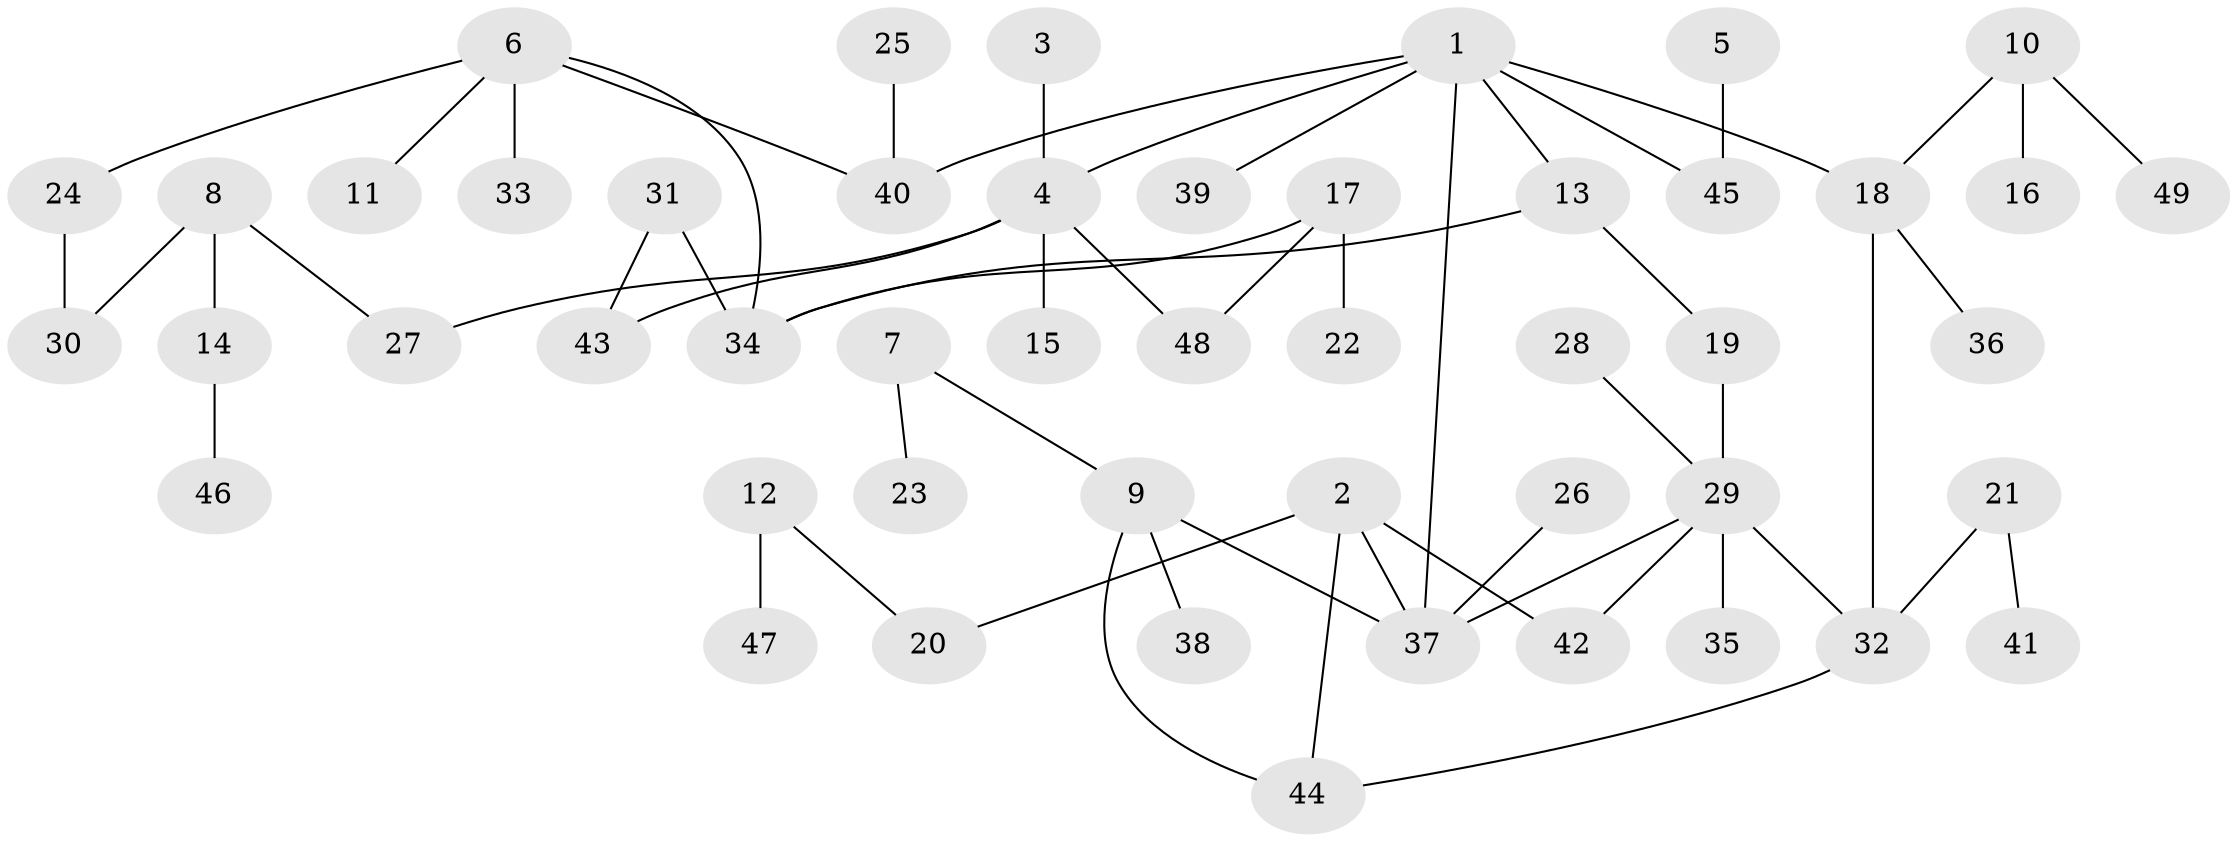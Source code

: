 // original degree distribution, {3: 0.12244897959183673, 7: 0.030612244897959183, 5: 0.030612244897959183, 4: 0.10204081632653061, 2: 0.25510204081632654, 1: 0.4489795918367347, 6: 0.01020408163265306}
// Generated by graph-tools (version 1.1) at 2025/01/03/09/25 03:01:06]
// undirected, 49 vertices, 57 edges
graph export_dot {
graph [start="1"]
  node [color=gray90,style=filled];
  1;
  2;
  3;
  4;
  5;
  6;
  7;
  8;
  9;
  10;
  11;
  12;
  13;
  14;
  15;
  16;
  17;
  18;
  19;
  20;
  21;
  22;
  23;
  24;
  25;
  26;
  27;
  28;
  29;
  30;
  31;
  32;
  33;
  34;
  35;
  36;
  37;
  38;
  39;
  40;
  41;
  42;
  43;
  44;
  45;
  46;
  47;
  48;
  49;
  1 -- 4 [weight=1.0];
  1 -- 13 [weight=1.0];
  1 -- 18 [weight=1.0];
  1 -- 37 [weight=1.0];
  1 -- 39 [weight=1.0];
  1 -- 40 [weight=1.0];
  1 -- 45 [weight=1.0];
  2 -- 20 [weight=1.0];
  2 -- 37 [weight=1.0];
  2 -- 42 [weight=1.0];
  2 -- 44 [weight=1.0];
  3 -- 4 [weight=1.0];
  4 -- 15 [weight=1.0];
  4 -- 27 [weight=1.0];
  4 -- 43 [weight=1.0];
  4 -- 48 [weight=1.0];
  5 -- 45 [weight=1.0];
  6 -- 11 [weight=1.0];
  6 -- 24 [weight=1.0];
  6 -- 33 [weight=1.0];
  6 -- 34 [weight=1.0];
  6 -- 40 [weight=1.0];
  7 -- 9 [weight=1.0];
  7 -- 23 [weight=1.0];
  8 -- 14 [weight=1.0];
  8 -- 27 [weight=1.0];
  8 -- 30 [weight=1.0];
  9 -- 37 [weight=1.0];
  9 -- 38 [weight=1.0];
  9 -- 44 [weight=1.0];
  10 -- 16 [weight=1.0];
  10 -- 18 [weight=1.0];
  10 -- 49 [weight=1.0];
  12 -- 20 [weight=1.0];
  12 -- 47 [weight=1.0];
  13 -- 19 [weight=1.0];
  13 -- 34 [weight=1.0];
  14 -- 46 [weight=1.0];
  17 -- 22 [weight=1.0];
  17 -- 34 [weight=1.0];
  17 -- 48 [weight=1.0];
  18 -- 32 [weight=1.0];
  18 -- 36 [weight=1.0];
  19 -- 29 [weight=1.0];
  21 -- 32 [weight=1.0];
  21 -- 41 [weight=1.0];
  24 -- 30 [weight=1.0];
  25 -- 40 [weight=1.0];
  26 -- 37 [weight=1.0];
  28 -- 29 [weight=1.0];
  29 -- 32 [weight=1.0];
  29 -- 35 [weight=1.0];
  29 -- 37 [weight=1.0];
  29 -- 42 [weight=1.0];
  31 -- 34 [weight=1.0];
  31 -- 43 [weight=1.0];
  32 -- 44 [weight=1.0];
}
